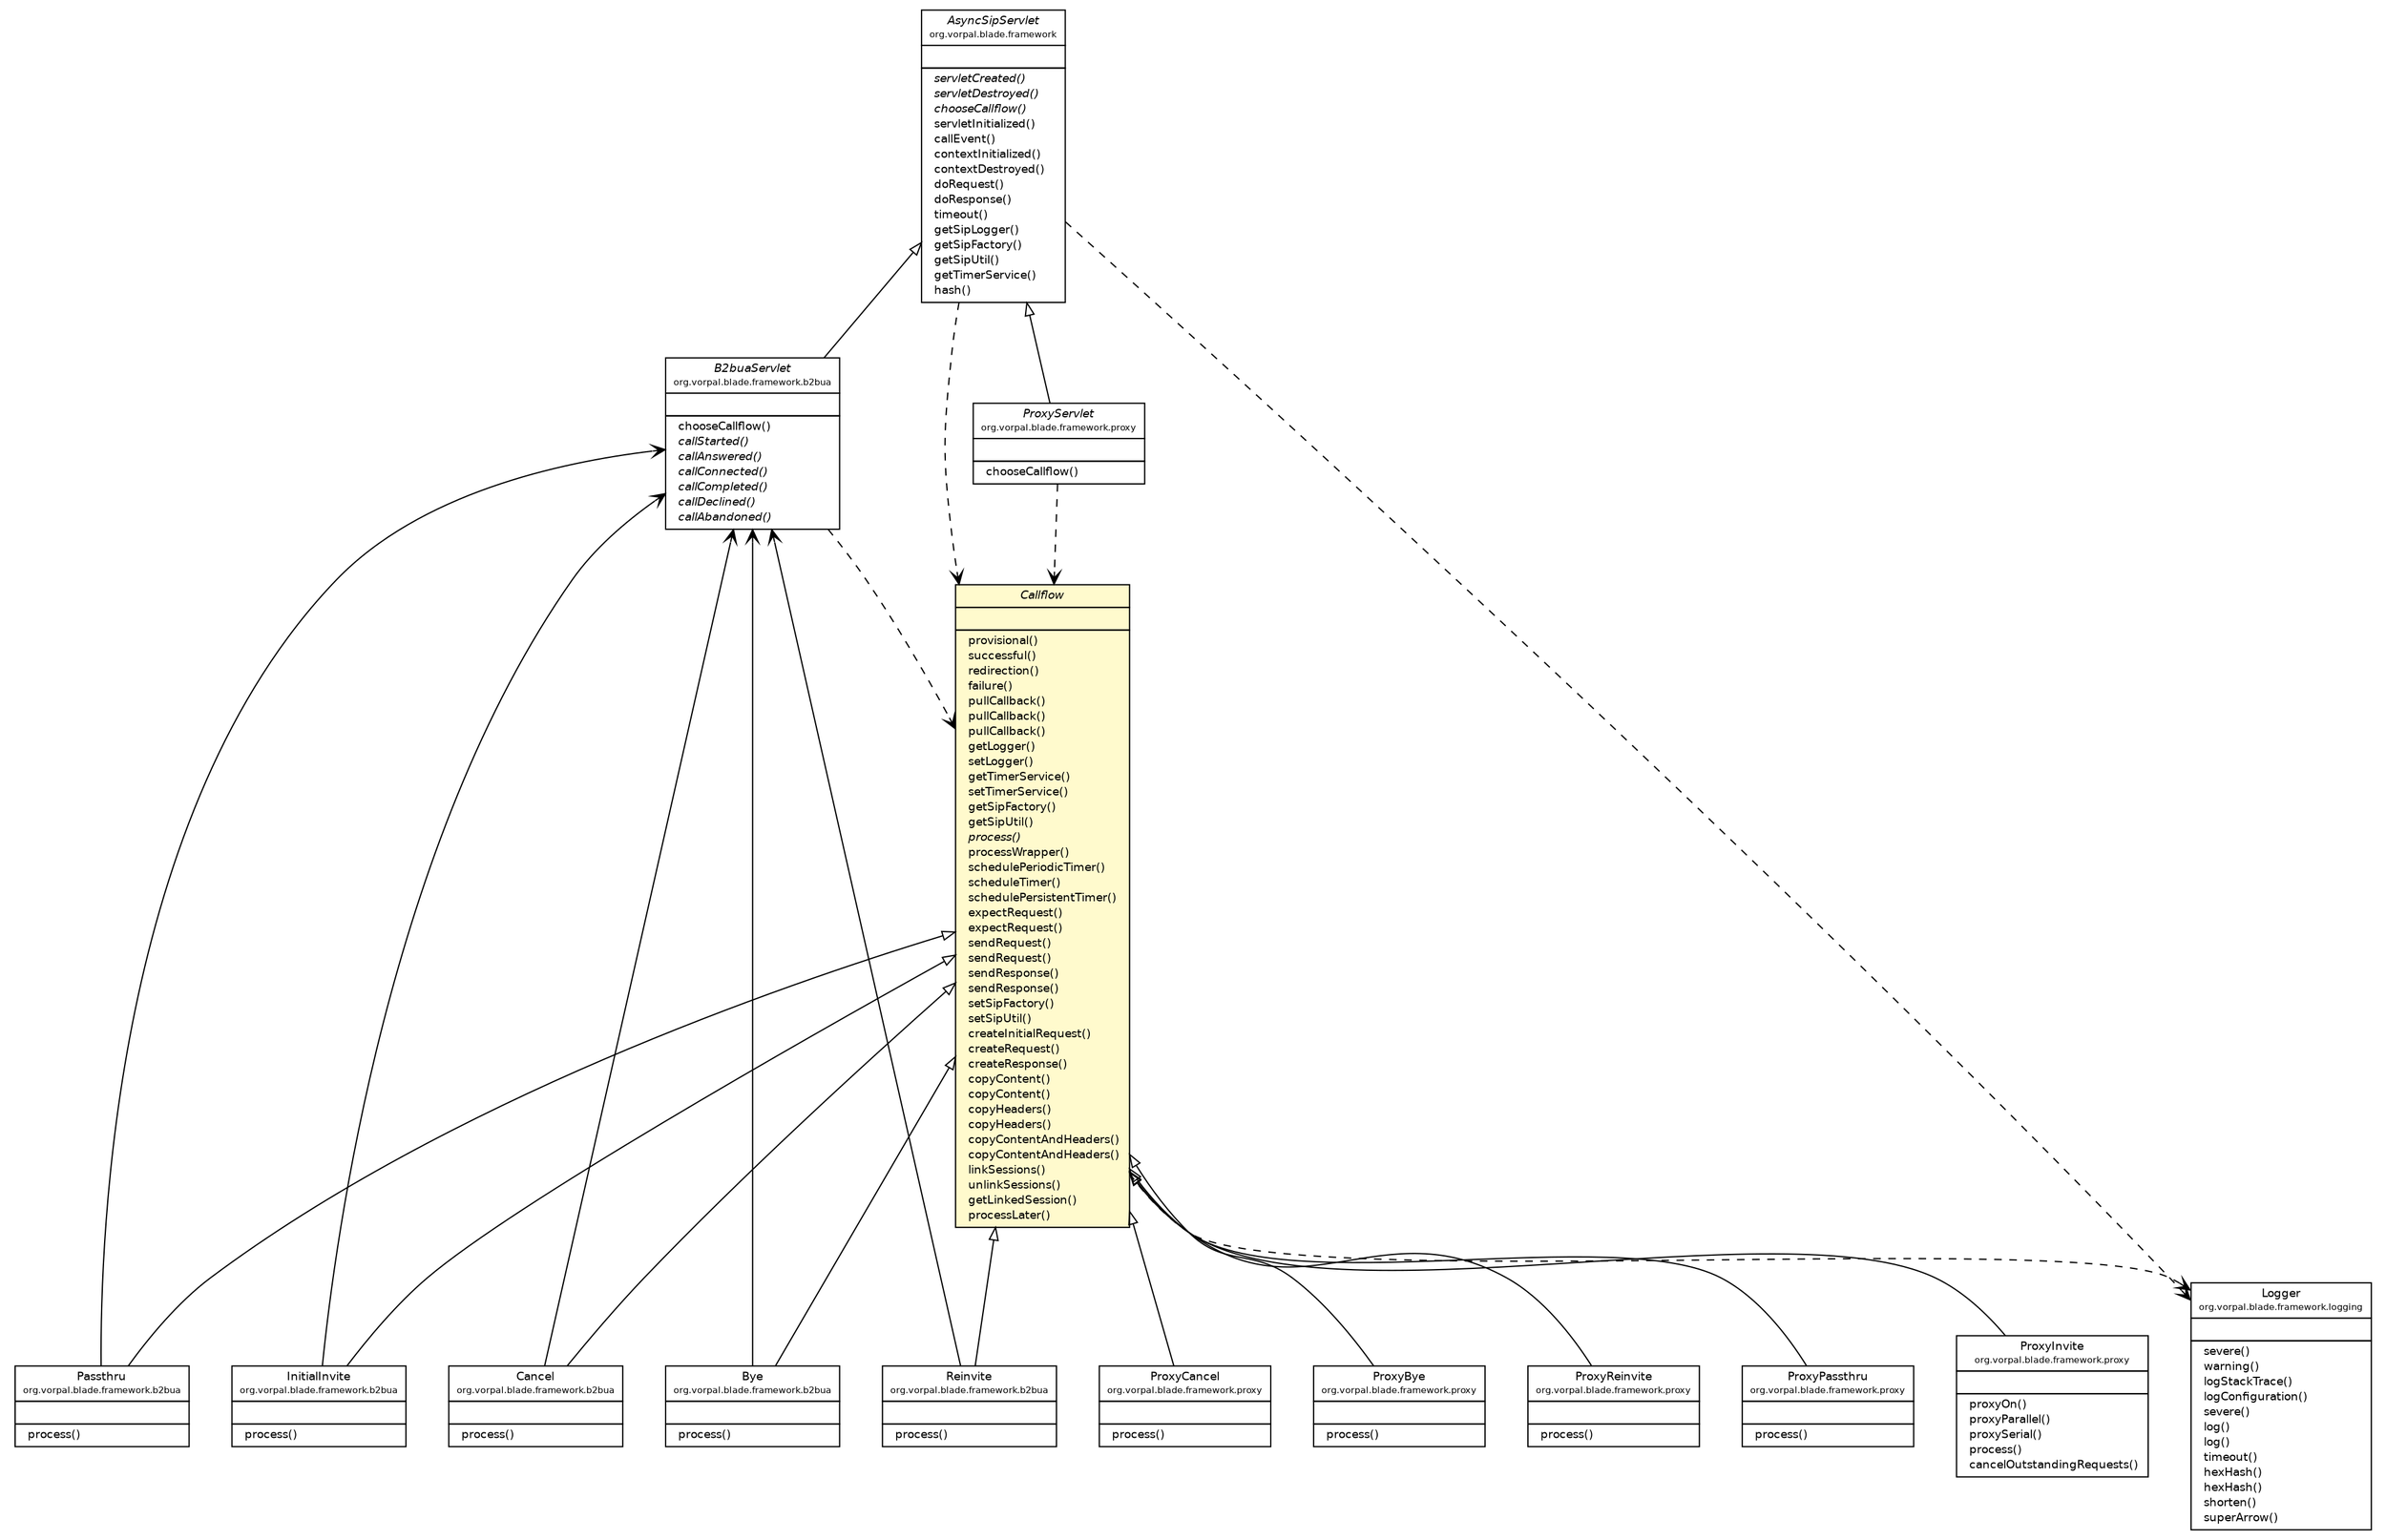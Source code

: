 #!/usr/local/bin/dot
#
# Class diagram 
# Generated by UMLGraph version 5.2 (http://www.umlgraph.org/)
#

digraph G {
	edge [fontname="Helvetica",fontsize=10,labelfontname="Helvetica",labelfontsize=10];
	node [fontname="Helvetica",fontsize=10,shape=plaintext];
	nodesep=0.25;
	ranksep=0.5;
	// org.vorpal.blade.framework.AsyncSipServlet
	c537 [label=<<table title="org.vorpal.blade.framework.AsyncSipServlet" border="0" cellborder="1" cellspacing="0" cellpadding="2" port="p" href="../AsyncSipServlet.html">
		<tr><td><table border="0" cellspacing="0" cellpadding="1">
<tr><td align="center" balign="center"><font face="Helvetica-Oblique"> AsyncSipServlet </font></td></tr>
<tr><td align="center" balign="center"><font point-size="7.0"> org.vorpal.blade.framework </font></td></tr>
		</table></td></tr>
		<tr><td><table border="0" cellspacing="0" cellpadding="1">
<tr><td align="left" balign="left">  </td></tr>
		</table></td></tr>
		<tr><td><table border="0" cellspacing="0" cellpadding="1">
<tr><td align="left" balign="left"><font face="Helvetica-Oblique" point-size="9.0">  servletCreated() </font></td></tr>
<tr><td align="left" balign="left"><font face="Helvetica-Oblique" point-size="9.0">  servletDestroyed() </font></td></tr>
<tr><td align="left" balign="left"><font face="Helvetica-Oblique" point-size="9.0">  chooseCallflow() </font></td></tr>
<tr><td align="left" balign="left">  servletInitialized() </td></tr>
<tr><td align="left" balign="left">  callEvent() </td></tr>
<tr><td align="left" balign="left">  contextInitialized() </td></tr>
<tr><td align="left" balign="left">  contextDestroyed() </td></tr>
<tr><td align="left" balign="left">  doRequest() </td></tr>
<tr><td align="left" balign="left">  doResponse() </td></tr>
<tr><td align="left" balign="left">  timeout() </td></tr>
<tr><td align="left" balign="left">  getSipLogger() </td></tr>
<tr><td align="left" balign="left">  getSipFactory() </td></tr>
<tr><td align="left" balign="left">  getSipUtil() </td></tr>
<tr><td align="left" balign="left">  getTimerService() </td></tr>
<tr><td align="left" balign="left">  hash() </td></tr>
		</table></td></tr>
		</table>>, fontname="Helvetica", fontcolor="black", fontsize=9.0];
	// org.vorpal.blade.framework.b2bua.Reinvite
	c538 [label=<<table title="org.vorpal.blade.framework.b2bua.Reinvite" border="0" cellborder="1" cellspacing="0" cellpadding="2" port="p" href="../b2bua/Reinvite.html">
		<tr><td><table border="0" cellspacing="0" cellpadding="1">
<tr><td align="center" balign="center"> Reinvite </td></tr>
<tr><td align="center" balign="center"><font point-size="7.0"> org.vorpal.blade.framework.b2bua </font></td></tr>
		</table></td></tr>
		<tr><td><table border="0" cellspacing="0" cellpadding="1">
<tr><td align="left" balign="left">  </td></tr>
		</table></td></tr>
		<tr><td><table border="0" cellspacing="0" cellpadding="1">
<tr><td align="left" balign="left">  process() </td></tr>
		</table></td></tr>
		</table>>, fontname="Helvetica", fontcolor="black", fontsize=9.0];
	// org.vorpal.blade.framework.b2bua.Passthru
	c539 [label=<<table title="org.vorpal.blade.framework.b2bua.Passthru" border="0" cellborder="1" cellspacing="0" cellpadding="2" port="p" href="../b2bua/Passthru.html">
		<tr><td><table border="0" cellspacing="0" cellpadding="1">
<tr><td align="center" balign="center"> Passthru </td></tr>
<tr><td align="center" balign="center"><font point-size="7.0"> org.vorpal.blade.framework.b2bua </font></td></tr>
		</table></td></tr>
		<tr><td><table border="0" cellspacing="0" cellpadding="1">
<tr><td align="left" balign="left">  </td></tr>
		</table></td></tr>
		<tr><td><table border="0" cellspacing="0" cellpadding="1">
<tr><td align="left" balign="left">  process() </td></tr>
		</table></td></tr>
		</table>>, fontname="Helvetica", fontcolor="black", fontsize=9.0];
	// org.vorpal.blade.framework.b2bua.InitialInvite
	c540 [label=<<table title="org.vorpal.blade.framework.b2bua.InitialInvite" border="0" cellborder="1" cellspacing="0" cellpadding="2" port="p" href="../b2bua/InitialInvite.html">
		<tr><td><table border="0" cellspacing="0" cellpadding="1">
<tr><td align="center" balign="center"> InitialInvite </td></tr>
<tr><td align="center" balign="center"><font point-size="7.0"> org.vorpal.blade.framework.b2bua </font></td></tr>
		</table></td></tr>
		<tr><td><table border="0" cellspacing="0" cellpadding="1">
<tr><td align="left" balign="left">  </td></tr>
		</table></td></tr>
		<tr><td><table border="0" cellspacing="0" cellpadding="1">
<tr><td align="left" balign="left">  process() </td></tr>
		</table></td></tr>
		</table>>, fontname="Helvetica", fontcolor="black", fontsize=9.0];
	// org.vorpal.blade.framework.b2bua.Cancel
	c541 [label=<<table title="org.vorpal.blade.framework.b2bua.Cancel" border="0" cellborder="1" cellspacing="0" cellpadding="2" port="p" href="../b2bua/Cancel.html">
		<tr><td><table border="0" cellspacing="0" cellpadding="1">
<tr><td align="center" balign="center"> Cancel </td></tr>
<tr><td align="center" balign="center"><font point-size="7.0"> org.vorpal.blade.framework.b2bua </font></td></tr>
		</table></td></tr>
		<tr><td><table border="0" cellspacing="0" cellpadding="1">
<tr><td align="left" balign="left">  </td></tr>
		</table></td></tr>
		<tr><td><table border="0" cellspacing="0" cellpadding="1">
<tr><td align="left" balign="left">  process() </td></tr>
		</table></td></tr>
		</table>>, fontname="Helvetica", fontcolor="black", fontsize=9.0];
	// org.vorpal.blade.framework.b2bua.Bye
	c542 [label=<<table title="org.vorpal.blade.framework.b2bua.Bye" border="0" cellborder="1" cellspacing="0" cellpadding="2" port="p" href="../b2bua/Bye.html">
		<tr><td><table border="0" cellspacing="0" cellpadding="1">
<tr><td align="center" balign="center"> Bye </td></tr>
<tr><td align="center" balign="center"><font point-size="7.0"> org.vorpal.blade.framework.b2bua </font></td></tr>
		</table></td></tr>
		<tr><td><table border="0" cellspacing="0" cellpadding="1">
<tr><td align="left" balign="left">  </td></tr>
		</table></td></tr>
		<tr><td><table border="0" cellspacing="0" cellpadding="1">
<tr><td align="left" balign="left">  process() </td></tr>
		</table></td></tr>
		</table>>, fontname="Helvetica", fontcolor="black", fontsize=9.0];
	// org.vorpal.blade.framework.b2bua.B2buaServlet
	c543 [label=<<table title="org.vorpal.blade.framework.b2bua.B2buaServlet" border="0" cellborder="1" cellspacing="0" cellpadding="2" port="p" href="../b2bua/B2buaServlet.html">
		<tr><td><table border="0" cellspacing="0" cellpadding="1">
<tr><td align="center" balign="center"><font face="Helvetica-Oblique"> B2buaServlet </font></td></tr>
<tr><td align="center" balign="center"><font point-size="7.0"> org.vorpal.blade.framework.b2bua </font></td></tr>
		</table></td></tr>
		<tr><td><table border="0" cellspacing="0" cellpadding="1">
<tr><td align="left" balign="left">  </td></tr>
		</table></td></tr>
		<tr><td><table border="0" cellspacing="0" cellpadding="1">
<tr><td align="left" balign="left">  chooseCallflow() </td></tr>
<tr><td align="left" balign="left"><font face="Helvetica-Oblique" point-size="9.0">  callStarted() </font></td></tr>
<tr><td align="left" balign="left"><font face="Helvetica-Oblique" point-size="9.0">  callAnswered() </font></td></tr>
<tr><td align="left" balign="left"><font face="Helvetica-Oblique" point-size="9.0">  callConnected() </font></td></tr>
<tr><td align="left" balign="left"><font face="Helvetica-Oblique" point-size="9.0">  callCompleted() </font></td></tr>
<tr><td align="left" balign="left"><font face="Helvetica-Oblique" point-size="9.0">  callDeclined() </font></td></tr>
<tr><td align="left" balign="left"><font face="Helvetica-Oblique" point-size="9.0">  callAbandoned() </font></td></tr>
		</table></td></tr>
		</table>>, fontname="Helvetica", fontcolor="black", fontsize=9.0];
	// org.vorpal.blade.framework.callflow.Callflow
	c545 [label=<<table title="org.vorpal.blade.framework.callflow.Callflow" border="0" cellborder="1" cellspacing="0" cellpadding="2" port="p" bgcolor="lemonChiffon" href="./Callflow.html">
		<tr><td><table border="0" cellspacing="0" cellpadding="1">
<tr><td align="center" balign="center"><font face="Helvetica-Oblique"> Callflow </font></td></tr>
		</table></td></tr>
		<tr><td><table border="0" cellspacing="0" cellpadding="1">
<tr><td align="left" balign="left">  </td></tr>
		</table></td></tr>
		<tr><td><table border="0" cellspacing="0" cellpadding="1">
<tr><td align="left" balign="left">  provisional() </td></tr>
<tr><td align="left" balign="left">  successful() </td></tr>
<tr><td align="left" balign="left">  redirection() </td></tr>
<tr><td align="left" balign="left">  failure() </td></tr>
<tr><td align="left" balign="left">  pullCallback() </td></tr>
<tr><td align="left" balign="left">  pullCallback() </td></tr>
<tr><td align="left" balign="left">  pullCallback() </td></tr>
<tr><td align="left" balign="left">  getLogger() </td></tr>
<tr><td align="left" balign="left">  setLogger() </td></tr>
<tr><td align="left" balign="left">  getTimerService() </td></tr>
<tr><td align="left" balign="left">  setTimerService() </td></tr>
<tr><td align="left" balign="left">  getSipFactory() </td></tr>
<tr><td align="left" balign="left">  getSipUtil() </td></tr>
<tr><td align="left" balign="left"><font face="Helvetica-Oblique" point-size="9.0">  process() </font></td></tr>
<tr><td align="left" balign="left">  processWrapper() </td></tr>
<tr><td align="left" balign="left">  schedulePeriodicTimer() </td></tr>
<tr><td align="left" balign="left">  scheduleTimer() </td></tr>
<tr><td align="left" balign="left">  schedulePersistentTimer() </td></tr>
<tr><td align="left" balign="left">  expectRequest() </td></tr>
<tr><td align="left" balign="left">  expectRequest() </td></tr>
<tr><td align="left" balign="left">  sendRequest() </td></tr>
<tr><td align="left" balign="left">  sendRequest() </td></tr>
<tr><td align="left" balign="left">  sendResponse() </td></tr>
<tr><td align="left" balign="left">  sendResponse() </td></tr>
<tr><td align="left" balign="left">  setSipFactory() </td></tr>
<tr><td align="left" balign="left">  setSipUtil() </td></tr>
<tr><td align="left" balign="left">  createInitialRequest() </td></tr>
<tr><td align="left" balign="left">  createRequest() </td></tr>
<tr><td align="left" balign="left">  createResponse() </td></tr>
<tr><td align="left" balign="left">  copyContent() </td></tr>
<tr><td align="left" balign="left">  copyContent() </td></tr>
<tr><td align="left" balign="left">  copyHeaders() </td></tr>
<tr><td align="left" balign="left">  copyHeaders() </td></tr>
<tr><td align="left" balign="left">  copyContentAndHeaders() </td></tr>
<tr><td align="left" balign="left">  copyContentAndHeaders() </td></tr>
<tr><td align="left" balign="left">  linkSessions() </td></tr>
<tr><td align="left" balign="left">  unlinkSessions() </td></tr>
<tr><td align="left" balign="left">  getLinkedSession() </td></tr>
<tr><td align="left" balign="left">  processLater() </td></tr>
		</table></td></tr>
		</table>>, fontname="Helvetica", fontcolor="black", fontsize=9.0];
	// org.vorpal.blade.framework.logging.Logger
	c556 [label=<<table title="org.vorpal.blade.framework.logging.Logger" border="0" cellborder="1" cellspacing="0" cellpadding="2" port="p" href="../logging/Logger.html">
		<tr><td><table border="0" cellspacing="0" cellpadding="1">
<tr><td align="center" balign="center"> Logger </td></tr>
<tr><td align="center" balign="center"><font point-size="7.0"> org.vorpal.blade.framework.logging </font></td></tr>
		</table></td></tr>
		<tr><td><table border="0" cellspacing="0" cellpadding="1">
<tr><td align="left" balign="left">  </td></tr>
		</table></td></tr>
		<tr><td><table border="0" cellspacing="0" cellpadding="1">
<tr><td align="left" balign="left">  severe() </td></tr>
<tr><td align="left" balign="left">  warning() </td></tr>
<tr><td align="left" balign="left">  logStackTrace() </td></tr>
<tr><td align="left" balign="left">  logConfiguration() </td></tr>
<tr><td align="left" balign="left">  severe() </td></tr>
<tr><td align="left" balign="left">  log() </td></tr>
<tr><td align="left" balign="left">  log() </td></tr>
<tr><td align="left" balign="left">  timeout() </td></tr>
<tr><td align="left" balign="left">  hexHash() </td></tr>
<tr><td align="left" balign="left">  hexHash() </td></tr>
<tr><td align="left" balign="left">  shorten() </td></tr>
<tr><td align="left" balign="left">  superArrow() </td></tr>
		</table></td></tr>
		</table>>, fontname="Helvetica", fontcolor="black", fontsize=9.0];
	// org.vorpal.blade.framework.proxy.ProxyServlet
	c563 [label=<<table title="org.vorpal.blade.framework.proxy.ProxyServlet" border="0" cellborder="1" cellspacing="0" cellpadding="2" port="p" href="../proxy/ProxyServlet.html">
		<tr><td><table border="0" cellspacing="0" cellpadding="1">
<tr><td align="center" balign="center"><font face="Helvetica-Oblique"> ProxyServlet </font></td></tr>
<tr><td align="center" balign="center"><font point-size="7.0"> org.vorpal.blade.framework.proxy </font></td></tr>
		</table></td></tr>
		<tr><td><table border="0" cellspacing="0" cellpadding="1">
<tr><td align="left" balign="left">  </td></tr>
		</table></td></tr>
		<tr><td><table border="0" cellspacing="0" cellpadding="1">
<tr><td align="left" balign="left">  chooseCallflow() </td></tr>
		</table></td></tr>
		</table>>, fontname="Helvetica", fontcolor="black", fontsize=9.0];
	// org.vorpal.blade.framework.proxy.ProxyReinvite
	c564 [label=<<table title="org.vorpal.blade.framework.proxy.ProxyReinvite" border="0" cellborder="1" cellspacing="0" cellpadding="2" port="p" href="../proxy/ProxyReinvite.html">
		<tr><td><table border="0" cellspacing="0" cellpadding="1">
<tr><td align="center" balign="center"> ProxyReinvite </td></tr>
<tr><td align="center" balign="center"><font point-size="7.0"> org.vorpal.blade.framework.proxy </font></td></tr>
		</table></td></tr>
		<tr><td><table border="0" cellspacing="0" cellpadding="1">
<tr><td align="left" balign="left">  </td></tr>
		</table></td></tr>
		<tr><td><table border="0" cellspacing="0" cellpadding="1">
<tr><td align="left" balign="left">  process() </td></tr>
		</table></td></tr>
		</table>>, fontname="Helvetica", fontcolor="black", fontsize=9.0];
	// org.vorpal.blade.framework.proxy.ProxyPassthru
	c565 [label=<<table title="org.vorpal.blade.framework.proxy.ProxyPassthru" border="0" cellborder="1" cellspacing="0" cellpadding="2" port="p" href="../proxy/ProxyPassthru.html">
		<tr><td><table border="0" cellspacing="0" cellpadding="1">
<tr><td align="center" balign="center"> ProxyPassthru </td></tr>
<tr><td align="center" balign="center"><font point-size="7.0"> org.vorpal.blade.framework.proxy </font></td></tr>
		</table></td></tr>
		<tr><td><table border="0" cellspacing="0" cellpadding="1">
<tr><td align="left" balign="left">  </td></tr>
		</table></td></tr>
		<tr><td><table border="0" cellspacing="0" cellpadding="1">
<tr><td align="left" balign="left">  process() </td></tr>
		</table></td></tr>
		</table>>, fontname="Helvetica", fontcolor="black", fontsize=9.0];
	// org.vorpal.blade.framework.proxy.ProxyInvite
	c567 [label=<<table title="org.vorpal.blade.framework.proxy.ProxyInvite" border="0" cellborder="1" cellspacing="0" cellpadding="2" port="p" href="../proxy/ProxyInvite.html">
		<tr><td><table border="0" cellspacing="0" cellpadding="1">
<tr><td align="center" balign="center"> ProxyInvite </td></tr>
<tr><td align="center" balign="center"><font point-size="7.0"> org.vorpal.blade.framework.proxy </font></td></tr>
		</table></td></tr>
		<tr><td><table border="0" cellspacing="0" cellpadding="1">
<tr><td align="left" balign="left">  </td></tr>
		</table></td></tr>
		<tr><td><table border="0" cellspacing="0" cellpadding="1">
<tr><td align="left" balign="left">  proxyOn() </td></tr>
<tr><td align="left" balign="left">  proxyParallel() </td></tr>
<tr><td align="left" balign="left">  proxySerial() </td></tr>
<tr><td align="left" balign="left">  process() </td></tr>
<tr><td align="left" balign="left">  cancelOutstandingRequests() </td></tr>
		</table></td></tr>
		</table>>, fontname="Helvetica", fontcolor="black", fontsize=9.0];
	// org.vorpal.blade.framework.proxy.ProxyCancel
	c568 [label=<<table title="org.vorpal.blade.framework.proxy.ProxyCancel" border="0" cellborder="1" cellspacing="0" cellpadding="2" port="p" href="../proxy/ProxyCancel.html">
		<tr><td><table border="0" cellspacing="0" cellpadding="1">
<tr><td align="center" balign="center"> ProxyCancel </td></tr>
<tr><td align="center" balign="center"><font point-size="7.0"> org.vorpal.blade.framework.proxy </font></td></tr>
		</table></td></tr>
		<tr><td><table border="0" cellspacing="0" cellpadding="1">
<tr><td align="left" balign="left">  </td></tr>
		</table></td></tr>
		<tr><td><table border="0" cellspacing="0" cellpadding="1">
<tr><td align="left" balign="left">  process() </td></tr>
		</table></td></tr>
		</table>>, fontname="Helvetica", fontcolor="black", fontsize=9.0];
	// org.vorpal.blade.framework.proxy.ProxyBye
	c569 [label=<<table title="org.vorpal.blade.framework.proxy.ProxyBye" border="0" cellborder="1" cellspacing="0" cellpadding="2" port="p" href="../proxy/ProxyBye.html">
		<tr><td><table border="0" cellspacing="0" cellpadding="1">
<tr><td align="center" balign="center"> ProxyBye </td></tr>
<tr><td align="center" balign="center"><font point-size="7.0"> org.vorpal.blade.framework.proxy </font></td></tr>
		</table></td></tr>
		<tr><td><table border="0" cellspacing="0" cellpadding="1">
<tr><td align="left" balign="left">  </td></tr>
		</table></td></tr>
		<tr><td><table border="0" cellspacing="0" cellpadding="1">
<tr><td align="left" balign="left">  process() </td></tr>
		</table></td></tr>
		</table>>, fontname="Helvetica", fontcolor="black", fontsize=9.0];
	//org.vorpal.blade.framework.b2bua.Reinvite extends org.vorpal.blade.framework.callflow.Callflow
	c545:p -> c538:p [dir=back,arrowtail=empty];
	//org.vorpal.blade.framework.b2bua.Passthru extends org.vorpal.blade.framework.callflow.Callflow
	c545:p -> c539:p [dir=back,arrowtail=empty];
	//org.vorpal.blade.framework.b2bua.InitialInvite extends org.vorpal.blade.framework.callflow.Callflow
	c545:p -> c540:p [dir=back,arrowtail=empty];
	//org.vorpal.blade.framework.b2bua.Cancel extends org.vorpal.blade.framework.callflow.Callflow
	c545:p -> c541:p [dir=back,arrowtail=empty];
	//org.vorpal.blade.framework.b2bua.Bye extends org.vorpal.blade.framework.callflow.Callflow
	c545:p -> c542:p [dir=back,arrowtail=empty];
	//org.vorpal.blade.framework.b2bua.B2buaServlet extends org.vorpal.blade.framework.AsyncSipServlet
	c537:p -> c543:p [dir=back,arrowtail=empty];
	//org.vorpal.blade.framework.proxy.ProxyServlet extends org.vorpal.blade.framework.AsyncSipServlet
	c537:p -> c563:p [dir=back,arrowtail=empty];
	//org.vorpal.blade.framework.proxy.ProxyReinvite extends org.vorpal.blade.framework.callflow.Callflow
	c545:p -> c564:p [dir=back,arrowtail=empty];
	//org.vorpal.blade.framework.proxy.ProxyPassthru extends org.vorpal.blade.framework.callflow.Callflow
	c545:p -> c565:p [dir=back,arrowtail=empty];
	//org.vorpal.blade.framework.proxy.ProxyInvite extends org.vorpal.blade.framework.callflow.Callflow
	c545:p -> c567:p [dir=back,arrowtail=empty];
	//org.vorpal.blade.framework.proxy.ProxyCancel extends org.vorpal.blade.framework.callflow.Callflow
	c545:p -> c568:p [dir=back,arrowtail=empty];
	//org.vorpal.blade.framework.proxy.ProxyBye extends org.vorpal.blade.framework.callflow.Callflow
	c545:p -> c569:p [dir=back,arrowtail=empty];
	// org.vorpal.blade.framework.b2bua.Reinvite NAVASSOC org.vorpal.blade.framework.b2bua.B2buaServlet
	c538:p -> c543:p [taillabel="", label="", headlabel="", fontname="Helvetica", fontcolor="black", fontsize=10.0, color="black", arrowhead=open];
	// org.vorpal.blade.framework.b2bua.Passthru NAVASSOC org.vorpal.blade.framework.b2bua.B2buaServlet
	c539:p -> c543:p [taillabel="", label="", headlabel="", fontname="Helvetica", fontcolor="black", fontsize=10.0, color="black", arrowhead=open];
	// org.vorpal.blade.framework.b2bua.InitialInvite NAVASSOC org.vorpal.blade.framework.b2bua.B2buaServlet
	c540:p -> c543:p [taillabel="", label="", headlabel="", fontname="Helvetica", fontcolor="black", fontsize=10.0, color="black", arrowhead=open];
	// org.vorpal.blade.framework.b2bua.Cancel NAVASSOC org.vorpal.blade.framework.b2bua.B2buaServlet
	c541:p -> c543:p [taillabel="", label="", headlabel="", fontname="Helvetica", fontcolor="black", fontsize=10.0, color="black", arrowhead=open];
	// org.vorpal.blade.framework.b2bua.Bye NAVASSOC org.vorpal.blade.framework.b2bua.B2buaServlet
	c542:p -> c543:p [taillabel="", label="", headlabel="", fontname="Helvetica", fontcolor="black", fontsize=10.0, color="black", arrowhead=open];
	// org.vorpal.blade.framework.AsyncSipServlet DEPEND org.vorpal.blade.framework.logging.Logger
	c537:p -> c556:p [taillabel="", label="", headlabel="", fontname="Helvetica", fontcolor="black", fontsize=10.0, color="black", arrowhead=open, style=dashed];
	// org.vorpal.blade.framework.AsyncSipServlet DEPEND org.vorpal.blade.framework.callflow.Callflow
	c537:p -> c545:p [taillabel="", label="", headlabel="", fontname="Helvetica", fontcolor="black", fontsize=10.0, color="black", arrowhead=open, style=dashed];
	// org.vorpal.blade.framework.b2bua.B2buaServlet DEPEND org.vorpal.blade.framework.callflow.Callflow
	c543:p -> c545:p [taillabel="", label="", headlabel="", fontname="Helvetica", fontcolor="black", fontsize=10.0, color="black", arrowhead=open, style=dashed];
	// org.vorpal.blade.framework.callflow.Callflow DEPEND org.vorpal.blade.framework.logging.Logger
	c545:p -> c556:p [taillabel="", label="", headlabel="", fontname="Helvetica", fontcolor="black", fontsize=10.0, color="black", arrowhead=open, style=dashed];
	// org.vorpal.blade.framework.proxy.ProxyServlet DEPEND org.vorpal.blade.framework.callflow.Callflow
	c563:p -> c545:p [taillabel="", label="", headlabel="", fontname="Helvetica", fontcolor="black", fontsize=10.0, color="black", arrowhead=open, style=dashed];
}


